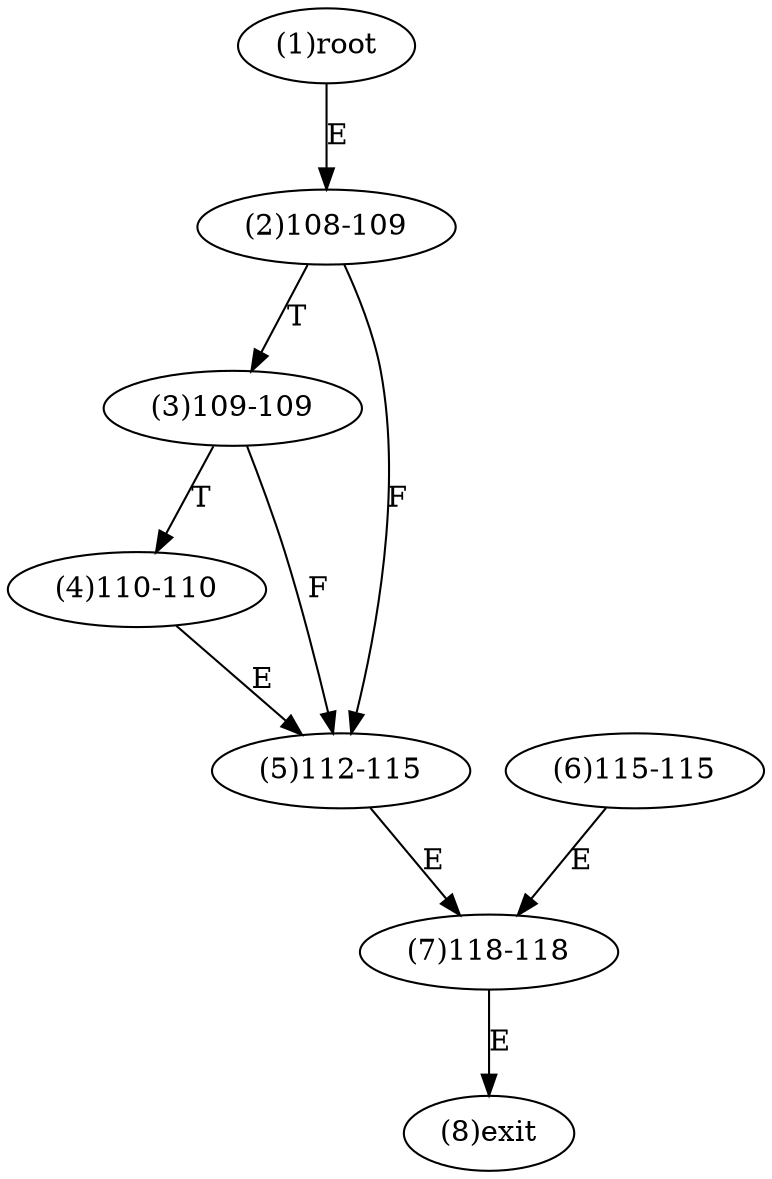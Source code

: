 digraph "" { 
1[ label="(1)root"];
2[ label="(2)108-109"];
3[ label="(3)109-109"];
4[ label="(4)110-110"];
5[ label="(5)112-115"];
6[ label="(6)115-115"];
7[ label="(7)118-118"];
8[ label="(8)exit"];
1->2[ label="E"];
2->5[ label="F"];
2->3[ label="T"];
3->5[ label="F"];
3->4[ label="T"];
4->5[ label="E"];
5->7[ label="E"];
6->7[ label="E"];
7->8[ label="E"];
}
